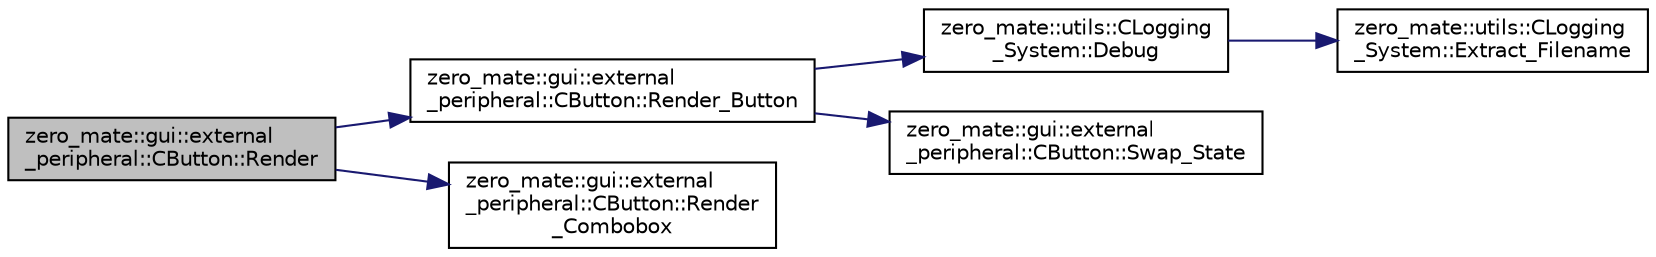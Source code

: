 digraph "zero_mate::gui::external_peripheral::CButton::Render"
{
 // LATEX_PDF_SIZE
  bgcolor="transparent";
  edge [fontname="Helvetica",fontsize="10",labelfontname="Helvetica",labelfontsize="10"];
  node [fontname="Helvetica",fontsize="10",shape=record];
  rankdir="LR";
  Node1 [label="zero_mate::gui::external\l_peripheral::CButton::Render",height=0.2,width=0.4,color="black", fillcolor="grey75", style="filled", fontcolor="black",tooltip=" "];
  Node1 -> Node2 [color="midnightblue",fontsize="10",style="solid",fontname="Helvetica"];
  Node2 [label="zero_mate::gui::external\l_peripheral::CButton::Render_Button",height=0.2,width=0.4,color="black",URL="$classzero__mate_1_1gui_1_1external__peripheral_1_1CButton.html#a2bb2c24120ea7126337ece50fe599b09",tooltip=" "];
  Node2 -> Node3 [color="midnightblue",fontsize="10",style="solid",fontname="Helvetica"];
  Node3 [label="zero_mate::utils::CLogging\l_System::Debug",height=0.2,width=0.4,color="black",URL="$classzero__mate_1_1utils_1_1CLogging__System.html#a365eaf1db85bd115fe69c5d9f93b81ee",tooltip=" "];
  Node3 -> Node4 [color="midnightblue",fontsize="10",style="solid",fontname="Helvetica"];
  Node4 [label="zero_mate::utils::CLogging\l_System::Extract_Filename",height=0.2,width=0.4,color="black",URL="$classzero__mate_1_1utils_1_1CLogging__System.html#af3fd8f336b5853e954283d93f2c32edd",tooltip=" "];
  Node2 -> Node5 [color="midnightblue",fontsize="10",style="solid",fontname="Helvetica"];
  Node5 [label="zero_mate::gui::external\l_peripheral::CButton::Swap_State",height=0.2,width=0.4,color="black",URL="$classzero__mate_1_1gui_1_1external__peripheral_1_1CButton.html#a16c7a60ea9272ed2957eca4ee979e73f",tooltip=" "];
  Node1 -> Node6 [color="midnightblue",fontsize="10",style="solid",fontname="Helvetica"];
  Node6 [label="zero_mate::gui::external\l_peripheral::CButton::Render\l_Combobox",height=0.2,width=0.4,color="black",URL="$classzero__mate_1_1gui_1_1external__peripheral_1_1CButton.html#a0e0533bf8d084738a6d261df7e84a5a2",tooltip=" "];
}
